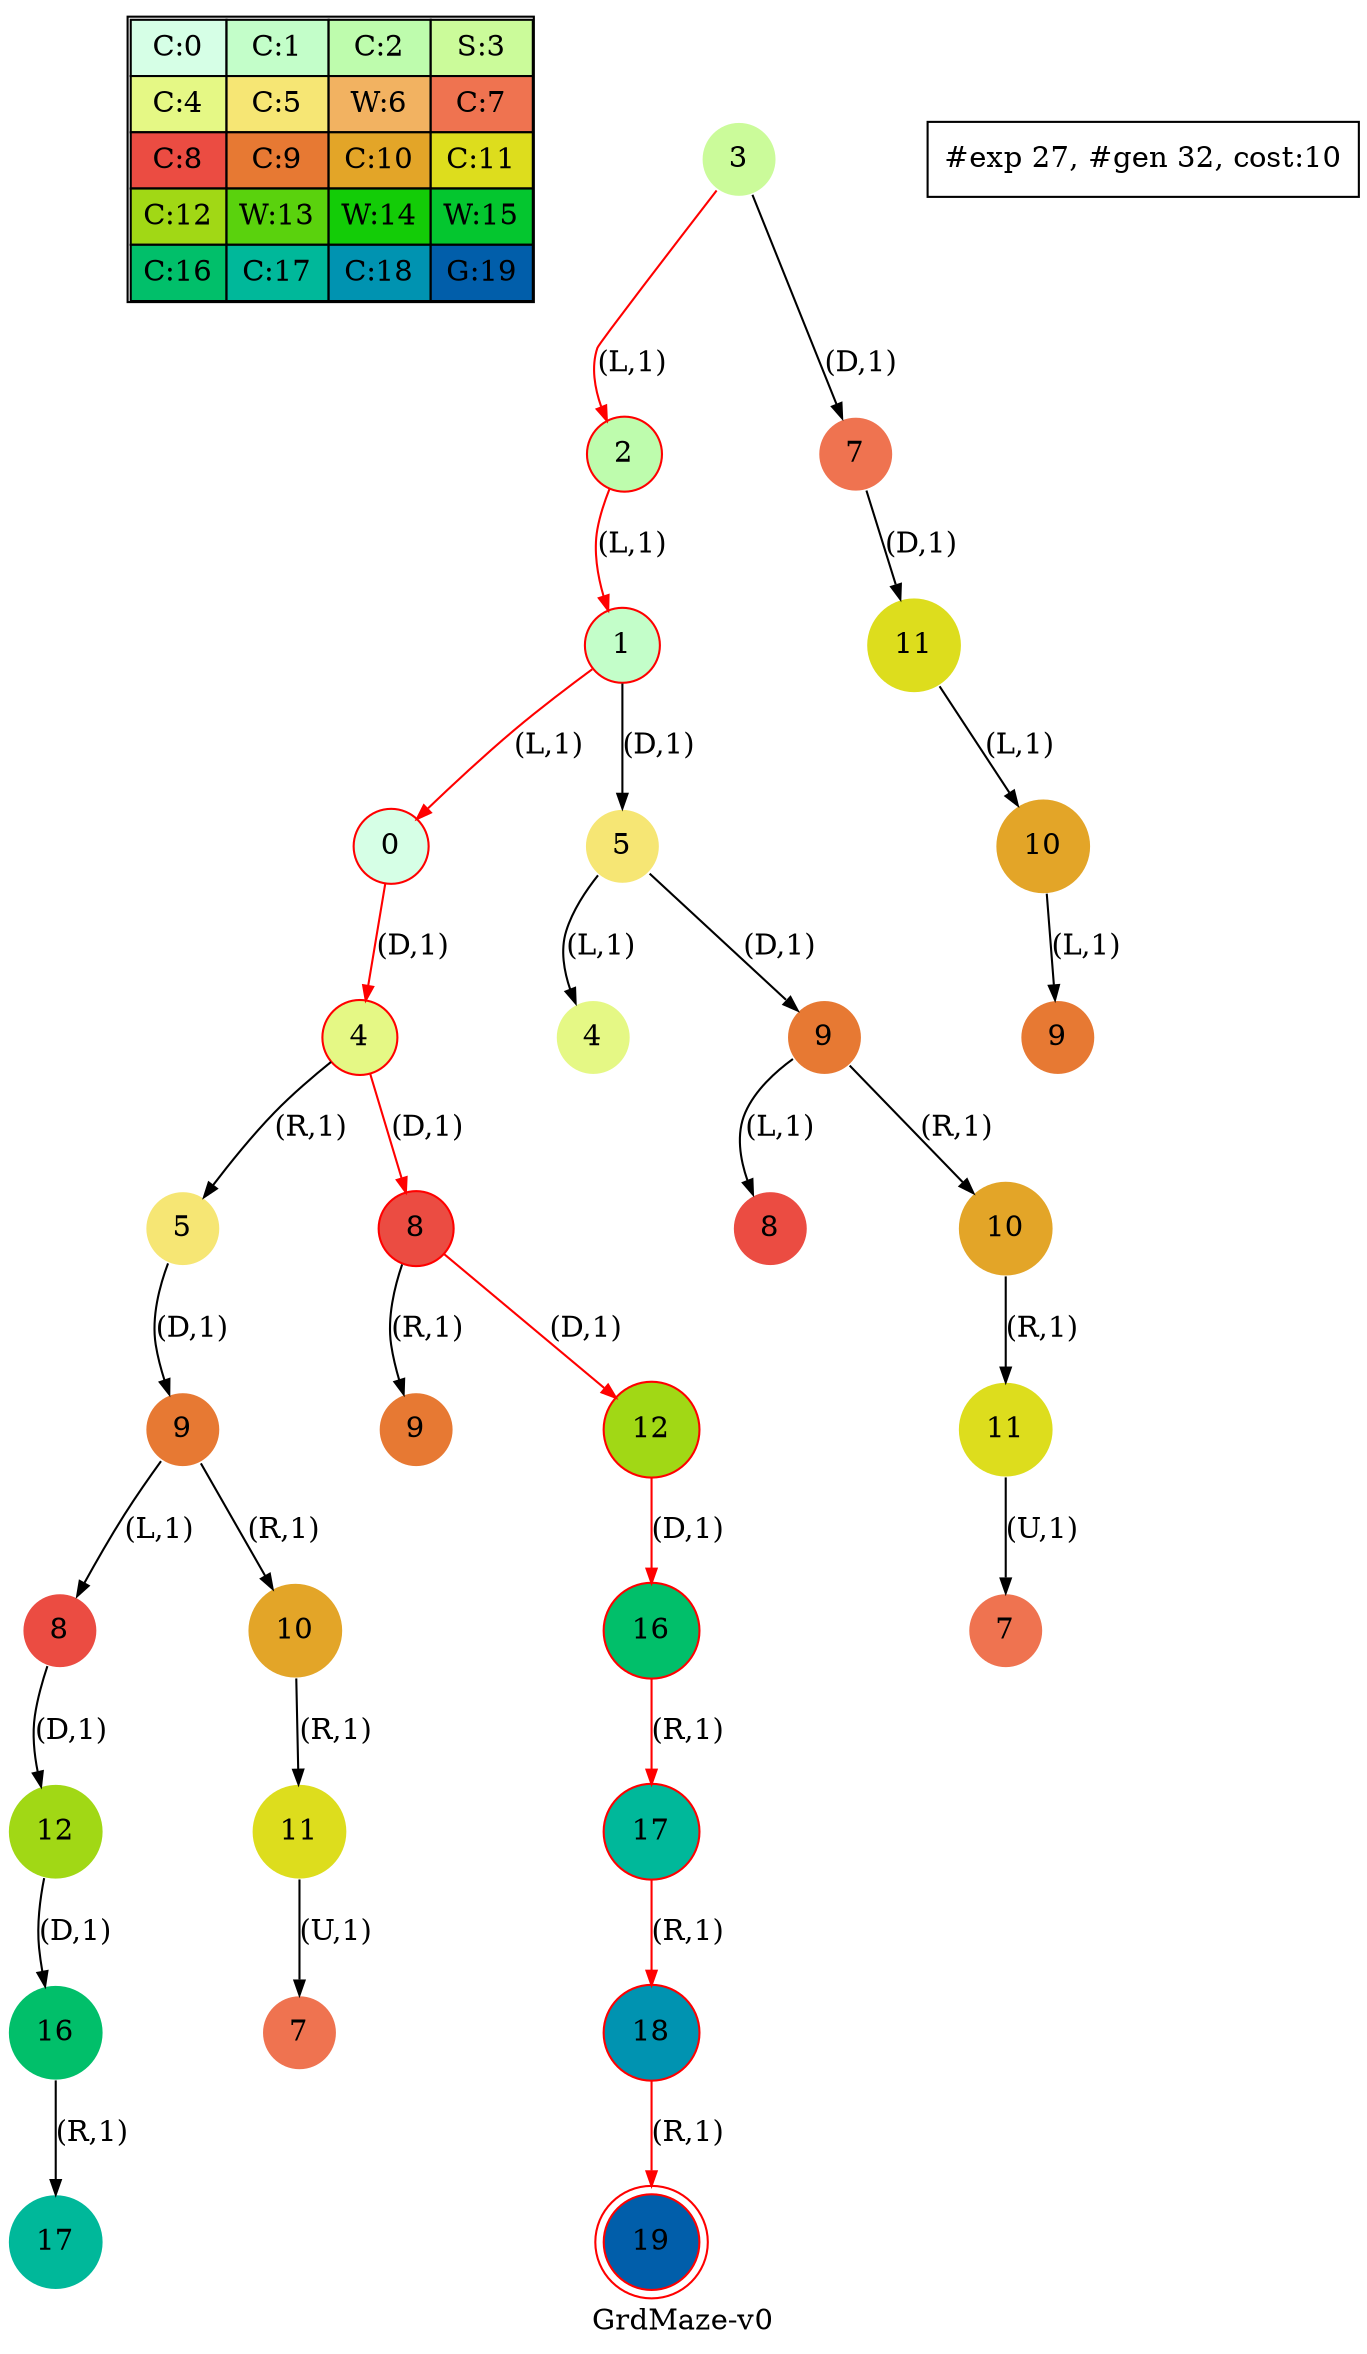 digraph GrdMaze { label="GrdMaze-v0"
subgraph MAP {label=Map;map [shape=plaintext label=<<table border="1" cellpadding="5" cellspacing="0" cellborder="1"><tr><td bgcolor="0.39803922 0.15947579 0.99679532 1.        ">C:0</td><td bgcolor="0.35098039 0.23194764 0.99315867 1.        ">C:1</td><td bgcolor="0.29607843 0.31486959 0.98720184 1.        ">C:2</td><td bgcolor="0.24901961 0.38410575 0.98063477 1.        ">S:3</td></tr><tr><td bgcolor="0.19411765 0.46220388 0.97128103 1.        ">C:4</td><td bgcolor="0.14705882 0.52643216 0.96182564 1.        ">C:5</td><td bgcolor="0.09215686 0.59770746 0.94913494 1.        ">W:6</td><td bgcolor="0.0372549  0.66454018 0.93467977 1.        ">C:7</td></tr><tr><td bgcolor="0.00980392 0.71791192 0.92090552 1.        ">C:8</td><td bgcolor="0.06470588 0.77520398 0.9032472  1.        ">C:9</td><td bgcolor="0.11176471 0.81974048 0.88677369 1.        ">C:10</td><td bgcolor="0.16666667 0.8660254  0.8660254  1.        ">C:11</td></tr><tr><td bgcolor="0.21372549 0.9005867  0.84695821 1.        ">C:12</td><td bgcolor="0.26862745 0.93467977 0.82325295 1.        ">W:13</td><td bgcolor="0.32352941 0.96182564 0.79801723 1.        ">W:14</td><td bgcolor="0.37058824 0.97940977 0.77520398 1.        ">W:15</td></tr><tr><td bgcolor="0.4254902  0.99315867 0.74725253 1.        ">C:16</td><td bgcolor="0.47254902 0.99907048 0.72218645 1.        ">C:17</td><td bgcolor="0.52745098 0.99907048 0.69169844 1.        ">C:18</td><td bgcolor="0.5745098  0.99315867 0.66454018 1.        ">G:19</td></tr></table>>]} 
nodesep=1 ranksep=0.5 node [shape=circle] edge [arrowsize=0.7] 
"0_3" [label=3 style=filled color=white  fillcolor="0.24901961 0.38410575 0.98063477 1.        "]; 
"0_3.2-0" [label=2 style=filled color=white  fillcolor="0.29607843 0.31486959 0.98720184 1.        "color=red ];   "0_3" -> "0_3.2-0" [label="(L,1)" color=red ];  
"0_3.7-3" [label=7 style=filled color=white  fillcolor="0.0372549  0.66454018 0.93467977 1.        "];  "0_3" -> "0_3.7-3" [label="(D,1)" ]; 
"0_3.2.1-0" [label=1 style=filled color=white  fillcolor="0.35098039 0.23194764 0.99315867 1.        "color=red ];   "0_3.2-0" -> "0_3.2.1-0" [label="(L,1)" color=red ];  
"0_3.7.11-3" [label=11 style=filled color=white  fillcolor="0.16666667 0.8660254  0.8660254  1.        "];  "0_3.7-3" -> "0_3.7.11-3" [label="(D,1)" ]; 
"0_3.2.1.0-0" [label=0 style=filled color=white  fillcolor="0.39803922 0.15947579 0.99679532 1.        "color=red ];   "0_3.2.1-0" -> "0_3.2.1.0-0" [label="(L,1)" color=red ];  
"0_3.2.1.5-3" [label=5 style=filled color=white  fillcolor="0.14705882 0.52643216 0.96182564 1.        "];  "0_3.2.1-0" -> "0_3.2.1.5-3" [label="(D,1)" ]; 
"0_3.7.11.10-0" [label=10 style=filled color=white  fillcolor="0.11176471 0.81974048 0.88677369 1.        "];  "0_3.7.11-3" -> "0_3.7.11.10-0" [label="(L,1)" ]; 
"0_3.2.1.0.4-3" [label=4 style=filled color=white  fillcolor="0.19411765 0.46220388 0.97128103 1.        "color=red ];   "0_3.2.1.0-0" -> "0_3.2.1.0.4-3" [label="(D,1)" color=red ];  
"0_3.2.1.5.4-0" [label=4 style=filled color=white  fillcolor="0.19411765 0.46220388 0.97128103 1.        "];  "0_3.2.1.5-3" -> "0_3.2.1.5.4-0" [label="(L,1)" ]; 
"0_3.2.1.5.9-3" [label=9 style=filled color=white  fillcolor="0.06470588 0.77520398 0.9032472  1.        "];  "0_3.2.1.5-3" -> "0_3.2.1.5.9-3" [label="(D,1)" ]; 
"0_3.7.11.10.9-0" [label=9 style=filled color=white  fillcolor="0.06470588 0.77520398 0.9032472  1.        "];  "0_3.7.11.10-0" -> "0_3.7.11.10.9-0" [label="(L,1)" ]; 
"0_3.2.1.0.4.5-1" [label=5 style=filled color=white  fillcolor="0.14705882 0.52643216 0.96182564 1.        "];  "0_3.2.1.0.4-3" -> "0_3.2.1.0.4.5-1" [label="(R,1)" ]; 
"0_3.2.1.0.4.8-3" [label=8 style=filled color=white  fillcolor="0.00980392 0.71791192 0.92090552 1.        "color=red ];   "0_3.2.1.0.4-3" -> "0_3.2.1.0.4.8-3" [label="(D,1)" color=red ];  
"0_3.2.1.5.9.8-0" [label=8 style=filled color=white  fillcolor="0.00980392 0.71791192 0.92090552 1.        "];  "0_3.2.1.5.9-3" -> "0_3.2.1.5.9.8-0" [label="(L,1)" ]; 
"0_3.2.1.5.9.10-1" [label=10 style=filled color=white  fillcolor="0.11176471 0.81974048 0.88677369 1.        "];  "0_3.2.1.5.9-3" -> "0_3.2.1.5.9.10-1" [label="(R,1)" ]; 
"0_3.2.1.0.4.5.9-3" [label=9 style=filled color=white  fillcolor="0.06470588 0.77520398 0.9032472  1.        "];  "0_3.2.1.0.4.5-1" -> "0_3.2.1.0.4.5.9-3" [label="(D,1)" ]; 
"0_3.2.1.0.4.8.9-1" [label=9 style=filled color=white  fillcolor="0.06470588 0.77520398 0.9032472  1.        "];  "0_3.2.1.0.4.8-3" -> "0_3.2.1.0.4.8.9-1" [label="(R,1)" ]; 
"0_3.2.1.0.4.8.12-3" [label=12 style=filled color=white  fillcolor="0.21372549 0.9005867  0.84695821 1.        "color=red ];   "0_3.2.1.0.4.8-3" -> "0_3.2.1.0.4.8.12-3" [label="(D,1)" color=red ];  
"0_3.2.1.5.9.10.11-1" [label=11 style=filled color=white  fillcolor="0.16666667 0.8660254  0.8660254  1.        "];  "0_3.2.1.5.9.10-1" -> "0_3.2.1.5.9.10.11-1" [label="(R,1)" ]; 
"0_3.2.1.0.4.5.9.8-0" [label=8 style=filled color=white  fillcolor="0.00980392 0.71791192 0.92090552 1.        "];  "0_3.2.1.0.4.5.9-3" -> "0_3.2.1.0.4.5.9.8-0" [label="(L,1)" ]; 
"0_3.2.1.0.4.5.9.10-1" [label=10 style=filled color=white  fillcolor="0.11176471 0.81974048 0.88677369 1.        "];  "0_3.2.1.0.4.5.9-3" -> "0_3.2.1.0.4.5.9.10-1" [label="(R,1)" ]; 
"0_3.2.1.0.4.8.12.16-3" [label=16 style=filled color=white  fillcolor="0.4254902  0.99315867 0.74725253 1.        "color=red ];   "0_3.2.1.0.4.8.12-3" -> "0_3.2.1.0.4.8.12.16-3" [label="(D,1)" color=red ];  
"0_3.2.1.5.9.10.11.7-2" [label=7 style=filled color=white  fillcolor="0.0372549  0.66454018 0.93467977 1.        "];  "0_3.2.1.5.9.10.11-1" -> "0_3.2.1.5.9.10.11.7-2" [label="(U,1)" ]; 
"0_3.2.1.0.4.5.9.8.12-3" [label=12 style=filled color=white  fillcolor="0.21372549 0.9005867  0.84695821 1.        "];  "0_3.2.1.0.4.5.9.8-0" -> "0_3.2.1.0.4.5.9.8.12-3" [label="(D,1)" ]; 
"0_3.2.1.0.4.8.12.16.17-1" [label=17 style=filled color=white  fillcolor="0.47254902 0.99907048 0.72218645 1.        "color=red ];   "0_3.2.1.0.4.8.12.16-3" -> "0_3.2.1.0.4.8.12.16.17-1" [label="(R,1)" color=red ];  
"0_3.2.1.0.4.5.9.10.11-1" [label=11 style=filled color=white  fillcolor="0.16666667 0.8660254  0.8660254  1.        "];  "0_3.2.1.0.4.5.9.10-1" -> "0_3.2.1.0.4.5.9.10.11-1" [label="(R,1)" ]; 
"0_3.2.1.0.4.8.12.16.17.18-1" [label=18 style=filled color=white  fillcolor="0.52745098 0.99907048 0.69169844 1.        "color=red ];   "0_3.2.1.0.4.8.12.16.17-1" -> "0_3.2.1.0.4.8.12.16.17.18-1" [label="(R,1)" color=red ];  
"0_3.2.1.0.4.5.9.8.12.16-3" [label=16 style=filled color=white  fillcolor="0.4254902  0.99315867 0.74725253 1.        "];  "0_3.2.1.0.4.5.9.8.12-3" -> "0_3.2.1.0.4.5.9.8.12.16-3" [label="(D,1)" ]; 
"0_3.2.1.0.4.5.9.10.11.7-2" [label=7 style=filled color=white  fillcolor="0.0372549  0.66454018 0.93467977 1.        "];  "0_3.2.1.0.4.5.9.10.11-1" -> "0_3.2.1.0.4.5.9.10.11.7-2" [label="(U,1)" ]; 
"0_3.2.1.0.4.8.12.16.17.18.19-1" [label=19 style=filled color=red peripheries=2 fillcolor="0.5745098  0.99315867 0.66454018 1.        "color=red ];   "0_3.2.1.0.4.8.12.16.17.18-1" -> "0_3.2.1.0.4.8.12.16.17.18.19-1" [label="(R,1)" color=red ];  
"0_3.2.1.0.4.5.9.8.12.16.17-1" [label=17 style=filled color=white  fillcolor="0.47254902 0.99907048 0.72218645 1.        "];  "0_3.2.1.0.4.5.9.8.12.16-3" -> "0_3.2.1.0.4.5.9.8.12.16.17-1" [label="(R,1)" ]; 
 "#exp 27, #gen 32, cost:10" [ shape=box ];
}
